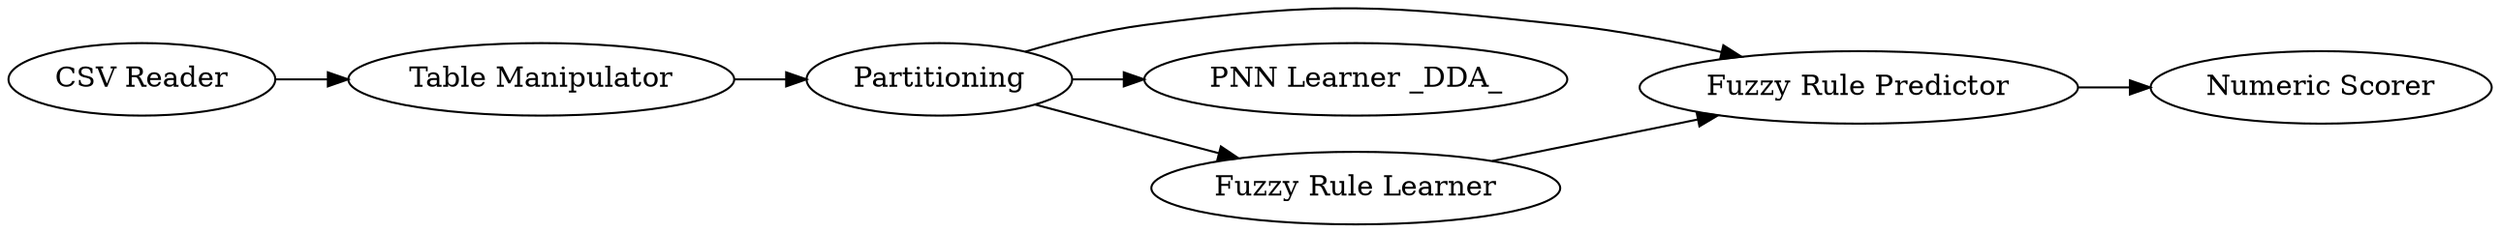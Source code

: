 digraph {
	"-3560878285658647710_3" [label="Table Manipulator"]
	"-3560878285658647710_306" [label="Fuzzy Rule Predictor"]
	"-3560878285658647710_310" [label="PNN Learner _DDA_"]
	"-3560878285658647710_307" [label=Partitioning]
	"-3560878285658647710_304" [label="Fuzzy Rule Learner"]
	"-3560878285658647710_308" [label="Numeric Scorer"]
	"-3560878285658647710_2" [label="CSV Reader"]
	"-3560878285658647710_304" -> "-3560878285658647710_306"
	"-3560878285658647710_3" -> "-3560878285658647710_307"
	"-3560878285658647710_307" -> "-3560878285658647710_304"
	"-3560878285658647710_306" -> "-3560878285658647710_308"
	"-3560878285658647710_307" -> "-3560878285658647710_310"
	"-3560878285658647710_2" -> "-3560878285658647710_3"
	"-3560878285658647710_307" -> "-3560878285658647710_306"
	rankdir=LR
}
